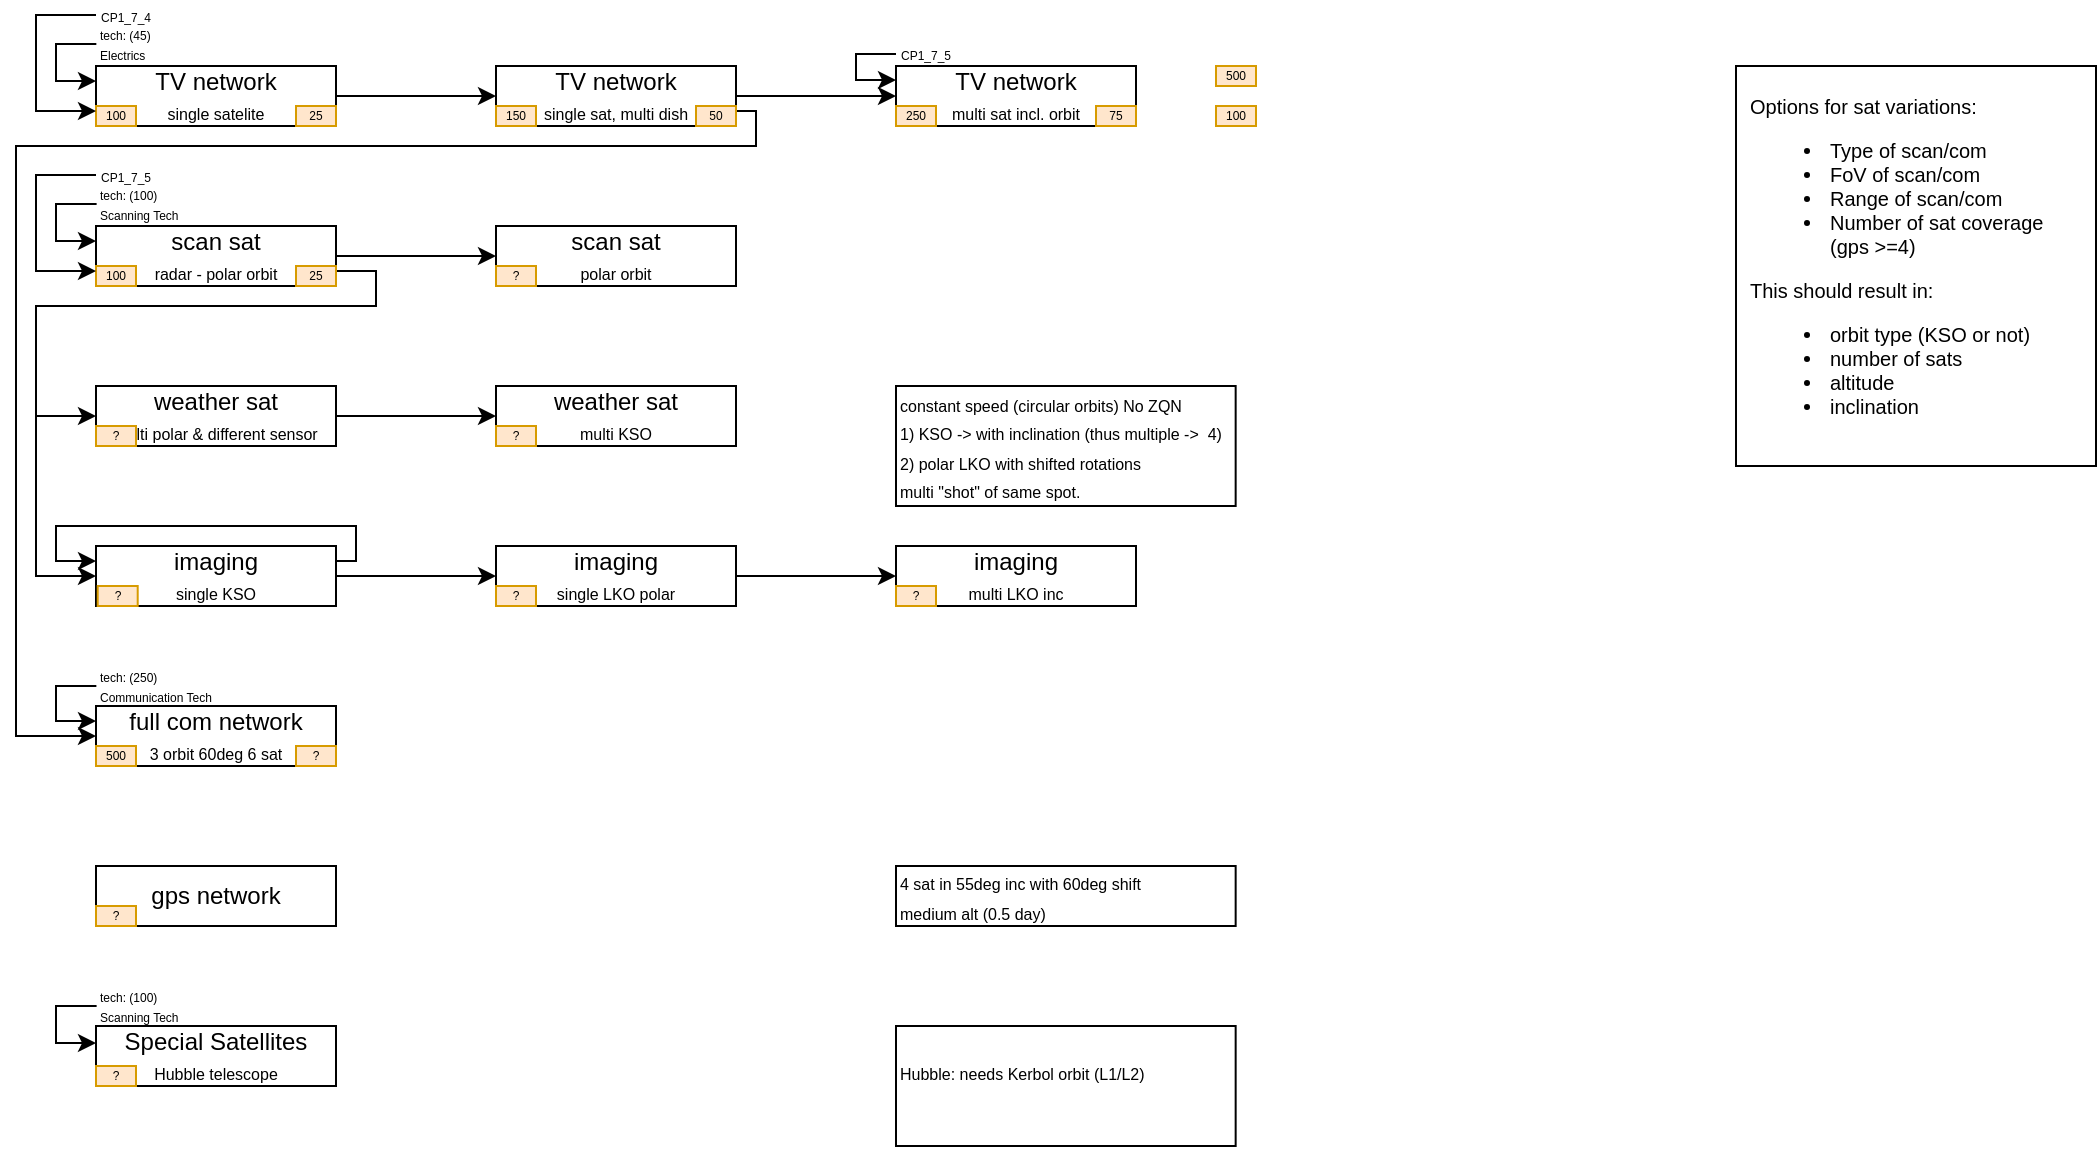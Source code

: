 <mxfile version="13.0.3" type="device"><diagram id="dKaR930RVBZZW666O1c-" name="Page-1"><mxGraphModel dx="677" dy="391" grid="1" gridSize="10" guides="1" tooltips="1" connect="1" arrows="1" fold="1" page="1" pageScale="1" pageWidth="1169" pageHeight="827" math="0" shadow="0"><root><mxCell id="0"/><mxCell id="1" parent="0"/><mxCell id="bdqnIoL9hRPAwE5wRtxN-8" value="full com network&lt;br style=&quot;font-size: 8px&quot;&gt;&lt;span style=&quot;font-size: 8px&quot;&gt;3 orbit 60deg 6 sat&lt;/span&gt;" style="rounded=0;whiteSpace=wrap;html=1;" parent="1" vertex="1"><mxGeometry x="80" y="360" width="120" height="30" as="geometry"/></mxCell><mxCell id="bdqnIoL9hRPAwE5wRtxN-10" value="500" style="text;html=1;strokeColor=#d79b00;fillColor=#ffe6cc;align=center;verticalAlign=middle;whiteSpace=wrap;rounded=0;fontSize=6;" parent="1" vertex="1"><mxGeometry x="80" y="380" width="20" height="10" as="geometry"/></mxCell><mxCell id="yBju1OGkTGAu8eKgPaJ1-31" value="" style="edgeStyle=orthogonalEdgeStyle;rounded=0;orthogonalLoop=1;jettySize=auto;html=1;" parent="1" source="bdqnIoL9hRPAwE5wRtxN-11" target="yBju1OGkTGAu8eKgPaJ1-22" edge="1"><mxGeometry relative="1" as="geometry"/></mxCell><mxCell id="wMlIlMGJ18sV57L_D5jF-19" style="edgeStyle=orthogonalEdgeStyle;rounded=0;orthogonalLoop=1;jettySize=auto;html=1;exitX=1;exitY=0.75;exitDx=0;exitDy=0;entryX=0;entryY=0.5;entryDx=0;entryDy=0;" parent="1" source="bdqnIoL9hRPAwE5wRtxN-11" target="bdqnIoL9hRPAwE5wRtxN-23" edge="1"><mxGeometry relative="1" as="geometry"><mxPoint x="70" y="220" as="targetPoint"/><Array as="points"><mxPoint x="220" y="143"/><mxPoint x="220" y="160"/><mxPoint x="50" y="160"/><mxPoint x="50" y="215"/></Array></mxGeometry></mxCell><mxCell id="bdqnIoL9hRPAwE5wRtxN-11" value="scan sat&lt;br style=&quot;font-size: 8px&quot;&gt;&lt;span style=&quot;font-size: 8px&quot;&gt;radar - polar orbit&lt;/span&gt;" style="rounded=0;whiteSpace=wrap;html=1;" parent="1" vertex="1"><mxGeometry x="80" y="120" width="120" height="30" as="geometry"/></mxCell><mxCell id="bdqnIoL9hRPAwE5wRtxN-13" value="100" style="text;html=1;strokeColor=#d79b00;fillColor=#ffe6cc;align=center;verticalAlign=middle;whiteSpace=wrap;rounded=0;fontSize=6;" parent="1" vertex="1"><mxGeometry x="80" y="140" width="20" height="10" as="geometry"/></mxCell><mxCell id="yBju1OGkTGAu8eKgPaJ1-29" value="" style="edgeStyle=orthogonalEdgeStyle;rounded=0;orthogonalLoop=1;jettySize=auto;html=1;" parent="1" source="bdqnIoL9hRPAwE5wRtxN-14" target="yBju1OGkTGAu8eKgPaJ1-25" edge="1"><mxGeometry relative="1" as="geometry"/></mxCell><mxCell id="bdqnIoL9hRPAwE5wRtxN-14" value="imaging&lt;br style=&quot;font-size: 8px&quot;&gt;&lt;span style=&quot;font-size: 8px&quot;&gt;single KSO&lt;/span&gt;" style="rounded=0;whiteSpace=wrap;html=1;" parent="1" vertex="1"><mxGeometry x="80" y="280" width="120" height="30" as="geometry"/></mxCell><mxCell id="bdqnIoL9hRPAwE5wRtxN-16" value="?" style="text;html=1;strokeColor=#d79b00;fillColor=#ffe6cc;align=center;verticalAlign=middle;whiteSpace=wrap;rounded=0;fontSize=6;" parent="1" vertex="1"><mxGeometry x="80.85" y="300" width="20" height="10" as="geometry"/></mxCell><mxCell id="yBju1OGkTGAu8eKgPaJ1-5" style="edgeStyle=orthogonalEdgeStyle;rounded=0;orthogonalLoop=1;jettySize=auto;html=1;exitX=1;exitY=0.5;exitDx=0;exitDy=0;entryX=0;entryY=0.5;entryDx=0;entryDy=0;" parent="1" source="bdqnIoL9hRPAwE5wRtxN-17" target="yBju1OGkTGAu8eKgPaJ1-2" edge="1"><mxGeometry relative="1" as="geometry"><mxPoint x="250" y="55.143" as="targetPoint"/></mxGeometry></mxCell><mxCell id="bdqnIoL9hRPAwE5wRtxN-17" value="TV network&lt;br&gt;&lt;span style=&quot;font-size: 8px&quot;&gt;single satelite&lt;/span&gt;" style="rounded=0;whiteSpace=wrap;html=1;" parent="1" vertex="1"><mxGeometry x="80" y="40" width="120" height="30" as="geometry"/></mxCell><mxCell id="bdqnIoL9hRPAwE5wRtxN-19" value="100" style="text;html=1;strokeColor=#d79b00;fillColor=#ffe6cc;align=center;verticalAlign=middle;whiteSpace=wrap;rounded=0;fontSize=6;" parent="1" vertex="1"><mxGeometry x="80" y="60" width="20" height="10" as="geometry"/></mxCell><mxCell id="bdqnIoL9hRPAwE5wRtxN-20" value="gps network&lt;br style=&quot;font-size: 8px&quot;&gt;" style="rounded=0;whiteSpace=wrap;html=1;" parent="1" vertex="1"><mxGeometry x="80" y="440" width="120" height="30" as="geometry"/></mxCell><mxCell id="bdqnIoL9hRPAwE5wRtxN-22" value="?" style="text;html=1;strokeColor=#d79b00;fillColor=#ffe6cc;align=center;verticalAlign=middle;whiteSpace=wrap;rounded=0;fontSize=6;" parent="1" vertex="1"><mxGeometry x="80" y="460" width="20" height="10" as="geometry"/></mxCell><mxCell id="yBju1OGkTGAu8eKgPaJ1-30" value="" style="edgeStyle=orthogonalEdgeStyle;rounded=0;orthogonalLoop=1;jettySize=auto;html=1;" parent="1" source="bdqnIoL9hRPAwE5wRtxN-23" target="yBju1OGkTGAu8eKgPaJ1-12" edge="1"><mxGeometry relative="1" as="geometry"/></mxCell><mxCell id="bdqnIoL9hRPAwE5wRtxN-23" value="weather sat&lt;br style=&quot;font-size: 8px&quot;&gt;&lt;span style=&quot;font-size: 8px&quot;&gt;multi polar &amp;amp; different sensor&lt;/span&gt;" style="rounded=0;whiteSpace=wrap;html=1;" parent="1" vertex="1"><mxGeometry x="80" y="200" width="120" height="30" as="geometry"/></mxCell><mxCell id="bdqnIoL9hRPAwE5wRtxN-25" value="?" style="text;html=1;strokeColor=#d79b00;fillColor=#ffe6cc;align=center;verticalAlign=middle;whiteSpace=wrap;rounded=0;fontSize=6;" parent="1" vertex="1"><mxGeometry x="80" y="220" width="20" height="10" as="geometry"/></mxCell><mxCell id="bdqnIoL9hRPAwE5wRtxN-26" value="Special Satellites&lt;br style=&quot;font-size: 8px&quot;&gt;&lt;span style=&quot;font-size: 8px&quot;&gt;Hubble telescope&lt;/span&gt;" style="rounded=0;whiteSpace=wrap;html=1;" parent="1" vertex="1"><mxGeometry x="80" y="520" width="120" height="30" as="geometry"/></mxCell><mxCell id="bdqnIoL9hRPAwE5wRtxN-28" value="?" style="text;html=1;strokeColor=#d79b00;fillColor=#ffe6cc;align=center;verticalAlign=middle;whiteSpace=wrap;rounded=0;fontSize=6;" parent="1" vertex="1"><mxGeometry x="80" y="540" width="20" height="10" as="geometry"/></mxCell><mxCell id="bdqnIoL9hRPAwE5wRtxN-29" value="&lt;font style=&quot;font-size: 10px&quot;&gt;Options for sat variations:&lt;br style=&quot;font-size: 10px&quot;&gt;&lt;/font&gt;&lt;ul style=&quot;font-size: 10px&quot;&gt;&lt;li style=&quot;font-size: 10px&quot;&gt;&lt;font style=&quot;font-size: 10px&quot;&gt;Type of scan/com&lt;/font&gt;&lt;/li&gt;&lt;li style=&quot;font-size: 10px&quot;&gt;FoV of scan/com&lt;/li&gt;&lt;li style=&quot;font-size: 10px&quot;&gt;Range of scan/com&lt;/li&gt;&lt;li style=&quot;font-size: 10px&quot;&gt;Number of sat coverage&lt;br&gt;(gps &amp;gt;=4)&lt;/li&gt;&lt;/ul&gt;&lt;div&gt;This should result in:&lt;/div&gt;&lt;div&gt;&lt;ul&gt;&lt;li&gt;orbit type (KSO or not)&lt;/li&gt;&lt;li&gt;number of sats&lt;/li&gt;&lt;li&gt;altitude&lt;/li&gt;&lt;li&gt;inclination&lt;/li&gt;&lt;/ul&gt;&lt;/div&gt;" style="rounded=0;whiteSpace=wrap;html=1;align=left;fontSize=10;spacingLeft=5;" parent="1" vertex="1"><mxGeometry x="900" y="40" width="180" height="200" as="geometry"/></mxCell><mxCell id="yBju1OGkTGAu8eKgPaJ1-11" style="edgeStyle=orthogonalEdgeStyle;rounded=0;orthogonalLoop=1;jettySize=auto;html=1;exitX=1;exitY=0.5;exitDx=0;exitDy=0;entryX=0;entryY=0.5;entryDx=0;entryDy=0;" parent="1" source="yBju1OGkTGAu8eKgPaJ1-2" target="yBju1OGkTGAu8eKgPaJ1-8" edge="1"><mxGeometry relative="1" as="geometry"/></mxCell><mxCell id="yBju1OGkTGAu8eKgPaJ1-2" value="TV network&lt;br&gt;&lt;span style=&quot;font-size: 8px&quot;&gt;single sat, multi dish&lt;/span&gt;" style="rounded=0;whiteSpace=wrap;html=1;" parent="1" vertex="1"><mxGeometry x="280" y="40" width="120" height="30" as="geometry"/></mxCell><mxCell id="yBju1OGkTGAu8eKgPaJ1-4" value="150" style="text;html=1;strokeColor=#d79b00;fillColor=#ffe6cc;align=center;verticalAlign=middle;whiteSpace=wrap;rounded=0;fontSize=6;" parent="1" vertex="1"><mxGeometry x="280" y="60" width="20" height="10" as="geometry"/></mxCell><mxCell id="wMlIlMGJ18sV57L_D5jF-14" style="edgeStyle=orthogonalEdgeStyle;rounded=0;orthogonalLoop=1;jettySize=auto;html=1;entryX=0;entryY=0.5;entryDx=0;entryDy=0;exitX=1;exitY=0.75;exitDx=0;exitDy=0;" parent="1" source="yBju1OGkTGAu8eKgPaJ1-2" target="bdqnIoL9hRPAwE5wRtxN-8" edge="1"><mxGeometry relative="1" as="geometry"><mxPoint x="70" y="295" as="targetPoint"/><Array as="points"><mxPoint x="410" y="63"/><mxPoint x="410" y="80"/><mxPoint x="40" y="80"/><mxPoint x="40" y="375"/></Array><mxPoint x="430" y="70" as="sourcePoint"/></mxGeometry></mxCell><mxCell id="yBju1OGkTGAu8eKgPaJ1-8" value="TV network&lt;br&gt;&lt;span style=&quot;font-size: 8px&quot;&gt;multi sat incl. orbit&lt;/span&gt;" style="rounded=0;whiteSpace=wrap;html=1;" parent="1" vertex="1"><mxGeometry x="480" y="40" width="120" height="30" as="geometry"/></mxCell><mxCell id="yBju1OGkTGAu8eKgPaJ1-10" value="250" style="text;html=1;strokeColor=#d79b00;fillColor=#ffe6cc;align=center;verticalAlign=middle;whiteSpace=wrap;rounded=0;fontSize=6;" parent="1" vertex="1"><mxGeometry x="480" y="60" width="20" height="10" as="geometry"/></mxCell><mxCell id="yBju1OGkTGAu8eKgPaJ1-12" value="weather sat&lt;br style=&quot;font-size: 8px&quot;&gt;&lt;span style=&quot;font-size: 8px&quot;&gt;multi KSO&lt;/span&gt;" style="rounded=0;whiteSpace=wrap;html=1;" parent="1" vertex="1"><mxGeometry x="280" y="200" width="120" height="30" as="geometry"/></mxCell><mxCell id="yBju1OGkTGAu8eKgPaJ1-14" value="?" style="text;html=1;strokeColor=#d79b00;fillColor=#ffe6cc;align=center;verticalAlign=middle;whiteSpace=wrap;rounded=0;fontSize=6;" parent="1" vertex="1"><mxGeometry x="280" y="220" width="20" height="10" as="geometry"/></mxCell><mxCell id="yBju1OGkTGAu8eKgPaJ1-15" value="&lt;font style=&quot;font-size: 8px ; line-height: 100%&quot;&gt;&lt;span&gt;constant speed (circular orbits)&amp;nbsp;&lt;/span&gt;&lt;span&gt;No ZQN&lt;br&gt;1) KSO -&amp;gt; with inclination (thus multiple -&amp;gt;&amp;nbsp; 4)&lt;br&gt;2) polar LKO with shifted rotations&lt;br&gt;multi &quot;shot&quot; of same spot.&lt;br&gt;&lt;/span&gt;&lt;/font&gt;" style="rounded=0;whiteSpace=wrap;html=1;align=left;" parent="1" vertex="1"><mxGeometry x="480" y="200" width="169.83" height="60" as="geometry"/></mxCell><mxCell id="yBju1OGkTGAu8eKgPaJ1-16" value="&lt;font style=&quot;font-size: 8px ; line-height: 100%&quot;&gt;&lt;span&gt;4 sat in 55deg inc with 60deg shift&lt;br&gt;medium alt (0.5 day)&lt;br&gt;&lt;/span&gt;&lt;/font&gt;" style="rounded=0;whiteSpace=wrap;html=1;align=left;" parent="1" vertex="1"><mxGeometry x="480" y="440" width="169.83" height="30" as="geometry"/></mxCell><mxCell id="yBju1OGkTGAu8eKgPaJ1-22" value="scan sat&lt;br style=&quot;font-size: 8px&quot;&gt;&lt;span style=&quot;font-size: 8px&quot;&gt;polar orbit&lt;/span&gt;" style="rounded=0;whiteSpace=wrap;html=1;" parent="1" vertex="1"><mxGeometry x="280" y="120" width="120" height="30" as="geometry"/></mxCell><mxCell id="yBju1OGkTGAu8eKgPaJ1-24" value="?" style="text;html=1;strokeColor=#d79b00;fillColor=#ffe6cc;align=center;verticalAlign=middle;whiteSpace=wrap;rounded=0;fontSize=6;" parent="1" vertex="1"><mxGeometry x="280" y="140" width="20" height="10" as="geometry"/></mxCell><mxCell id="wMlIlMGJ18sV57L_D5jF-25" style="edgeStyle=orthogonalEdgeStyle;rounded=0;orthogonalLoop=1;jettySize=auto;html=1;exitX=1;exitY=0.5;exitDx=0;exitDy=0;entryX=0;entryY=0.5;entryDx=0;entryDy=0;" parent="1" source="yBju1OGkTGAu8eKgPaJ1-25" target="wMlIlMGJ18sV57L_D5jF-23" edge="1"><mxGeometry relative="1" as="geometry"/></mxCell><mxCell id="yBju1OGkTGAu8eKgPaJ1-25" value="imaging&lt;br style=&quot;font-size: 8px&quot;&gt;&lt;span style=&quot;font-size: 8px&quot;&gt;single LKO polar&lt;/span&gt;" style="rounded=0;whiteSpace=wrap;html=1;" parent="1" vertex="1"><mxGeometry x="280" y="280" width="120" height="30" as="geometry"/></mxCell><mxCell id="yBju1OGkTGAu8eKgPaJ1-27" value="?" style="text;html=1;strokeColor=#d79b00;fillColor=#ffe6cc;align=center;verticalAlign=middle;whiteSpace=wrap;rounded=0;fontSize=6;" parent="1" vertex="1"><mxGeometry x="280" y="300" width="20" height="10" as="geometry"/></mxCell><mxCell id="wMlIlMGJ18sV57L_D5jF-1" value="25" style="text;html=1;strokeColor=#d79b00;fillColor=#ffe6cc;align=center;verticalAlign=middle;whiteSpace=wrap;rounded=0;fontSize=6;" parent="1" vertex="1"><mxGeometry x="180" y="60" width="20" height="10" as="geometry"/></mxCell><mxCell id="wMlIlMGJ18sV57L_D5jF-2" value="50" style="text;html=1;strokeColor=#d79b00;fillColor=#ffe6cc;align=center;verticalAlign=middle;whiteSpace=wrap;rounded=0;fontSize=6;" parent="1" vertex="1"><mxGeometry x="380" y="60" width="20" height="10" as="geometry"/></mxCell><mxCell id="wMlIlMGJ18sV57L_D5jF-3" value="75" style="text;html=1;strokeColor=#d79b00;fillColor=#ffe6cc;align=center;verticalAlign=middle;whiteSpace=wrap;rounded=0;fontSize=6;" parent="1" vertex="1"><mxGeometry x="580" y="60" width="20" height="10" as="geometry"/></mxCell><mxCell id="wMlIlMGJ18sV57L_D5jF-22" style="edgeStyle=orthogonalEdgeStyle;rounded=0;orthogonalLoop=1;jettySize=auto;html=1;exitX=1;exitY=0.25;exitDx=0;exitDy=0;entryX=0;entryY=0.5;entryDx=0;entryDy=0;" parent="1" source="wMlIlMGJ18sV57L_D5jF-7" target="bdqnIoL9hRPAwE5wRtxN-14" edge="1"><mxGeometry relative="1" as="geometry"><Array as="points"><mxPoint x="220" y="143"/><mxPoint x="220" y="160"/><mxPoint x="50" y="160"/><mxPoint x="50" y="295"/></Array></mxGeometry></mxCell><mxCell id="wMlIlMGJ18sV57L_D5jF-7" value="25" style="text;html=1;strokeColor=#d79b00;fillColor=#ffe6cc;align=center;verticalAlign=middle;whiteSpace=wrap;rounded=0;fontSize=6;" parent="1" vertex="1"><mxGeometry x="180" y="140" width="20" height="10" as="geometry"/></mxCell><mxCell id="wMlIlMGJ18sV57L_D5jF-8" value="?" style="text;html=1;strokeColor=#d79b00;fillColor=#ffe6cc;align=center;verticalAlign=middle;whiteSpace=wrap;rounded=0;fontSize=6;" parent="1" vertex="1"><mxGeometry x="180" y="380" width="20" height="10" as="geometry"/></mxCell><mxCell id="wMlIlMGJ18sV57L_D5jF-10" style="edgeStyle=orthogonalEdgeStyle;rounded=0;orthogonalLoop=1;jettySize=auto;html=1;exitX=0;exitY=0.5;exitDx=0;exitDy=0;entryX=0;entryY=0.25;entryDx=0;entryDy=0;" parent="1" source="wMlIlMGJ18sV57L_D5jF-11" target="bdqnIoL9hRPAwE5wRtxN-17" edge="1"><mxGeometry relative="1" as="geometry"><Array as="points"><mxPoint x="60" y="29"/><mxPoint x="60" y="48"/></Array><mxPoint x="70" y="48" as="targetPoint"/></mxGeometry></mxCell><mxCell id="wMlIlMGJ18sV57L_D5jF-11" value="&lt;font style=&quot;line-height: 100% ; font-size: 6px&quot;&gt;&lt;font style=&quot;font-size: 6px&quot;&gt;tech: (45)&lt;br&gt;&lt;/font&gt;Electrics&lt;br&gt;&lt;/font&gt;" style="text;html=1;align=left;verticalAlign=middle;whiteSpace=wrap;rounded=0;fontSize=8;spacing=2;" parent="1" vertex="1"><mxGeometry x="80.17" y="19" width="60.09" height="20" as="geometry"/></mxCell><mxCell id="wMlIlMGJ18sV57L_D5jF-13" style="edgeStyle=orthogonalEdgeStyle;rounded=0;orthogonalLoop=1;jettySize=auto;html=1;exitX=0;exitY=0.5;exitDx=0;exitDy=0;entryX=0;entryY=0.25;entryDx=0;entryDy=0;" parent="1" source="wMlIlMGJ18sV57L_D5jF-12" target="bdqnIoL9hRPAwE5wRtxN-11" edge="1"><mxGeometry relative="1" as="geometry"><mxPoint x="70" y="128" as="targetPoint"/><Array as="points"><mxPoint x="60" y="109"/><mxPoint x="60" y="128"/></Array></mxGeometry></mxCell><mxCell id="wMlIlMGJ18sV57L_D5jF-12" value="&lt;font style=&quot;line-height: 100% ; font-size: 6px&quot;&gt;&lt;font style=&quot;font-size: 6px&quot;&gt;tech: (100)&lt;br&gt;&lt;/font&gt;Scanning Tech&lt;br&gt;&lt;/font&gt;" style="text;html=1;align=left;verticalAlign=middle;whiteSpace=wrap;rounded=0;fontSize=8;spacing=2;" parent="1" vertex="1"><mxGeometry x="80.31" y="99" width="60.09" height="20" as="geometry"/></mxCell><mxCell id="wMlIlMGJ18sV57L_D5jF-15" style="edgeStyle=orthogonalEdgeStyle;rounded=0;orthogonalLoop=1;jettySize=auto;html=1;exitX=0;exitY=0.5;exitDx=0;exitDy=0;entryX=0;entryY=0.25;entryDx=0;entryDy=0;" parent="1" source="wMlIlMGJ18sV57L_D5jF-16" target="bdqnIoL9hRPAwE5wRtxN-8" edge="1"><mxGeometry relative="1" as="geometry"><mxPoint x="70" y="369" as="targetPoint"/><Array as="points"><mxPoint x="60" y="350"/><mxPoint x="60" y="368"/></Array></mxGeometry></mxCell><mxCell id="wMlIlMGJ18sV57L_D5jF-16" value="&lt;font style=&quot;line-height: 100% ; font-size: 6px&quot;&gt;&lt;font style=&quot;font-size: 6px&quot;&gt;tech: (250)&lt;br&gt;&lt;/font&gt;Communication Tech&lt;br&gt;&lt;/font&gt;" style="text;html=1;align=left;verticalAlign=middle;whiteSpace=wrap;rounded=0;fontSize=8;spacing=2;" parent="1" vertex="1"><mxGeometry x="80.17" y="340" width="60.09" height="20" as="geometry"/></mxCell><mxCell id="wMlIlMGJ18sV57L_D5jF-17" value="500" style="text;html=1;strokeColor=#d79b00;fillColor=#ffe6cc;align=center;verticalAlign=middle;whiteSpace=wrap;rounded=0;fontSize=6;" parent="1" vertex="1"><mxGeometry x="640" y="40" width="20" height="10" as="geometry"/></mxCell><mxCell id="wMlIlMGJ18sV57L_D5jF-18" value="100" style="text;html=1;strokeColor=#d79b00;fillColor=#ffe6cc;align=center;verticalAlign=middle;whiteSpace=wrap;rounded=0;fontSize=6;" parent="1" vertex="1"><mxGeometry x="640" y="60" width="20" height="10" as="geometry"/></mxCell><mxCell id="wMlIlMGJ18sV57L_D5jF-20" style="edgeStyle=orthogonalEdgeStyle;rounded=0;orthogonalLoop=1;jettySize=auto;html=1;exitX=0;exitY=0.5;exitDx=0;exitDy=0;entryX=0;entryY=0.25;entryDx=0;entryDy=0;" parent="1" source="wMlIlMGJ18sV57L_D5jF-21" edge="1"><mxGeometry relative="1" as="geometry"><mxPoint x="80" y="528.5" as="targetPoint"/><Array as="points"><mxPoint x="60" y="510"/><mxPoint x="60" y="529"/></Array></mxGeometry></mxCell><mxCell id="wMlIlMGJ18sV57L_D5jF-21" value="&lt;font style=&quot;line-height: 100% ; font-size: 6px&quot;&gt;&lt;font style=&quot;font-size: 6px&quot;&gt;tech: (100)&lt;br&gt;&lt;/font&gt;Scanning Tech&lt;br&gt;&lt;/font&gt;" style="text;html=1;align=left;verticalAlign=middle;whiteSpace=wrap;rounded=0;fontSize=8;spacing=2;" parent="1" vertex="1"><mxGeometry x="80.31" y="500" width="60.09" height="20" as="geometry"/></mxCell><mxCell id="wMlIlMGJ18sV57L_D5jF-23" value="imaging&lt;br style=&quot;font-size: 8px&quot;&gt;&lt;span style=&quot;font-size: 8px&quot;&gt;multi LKO inc&lt;/span&gt;" style="rounded=0;whiteSpace=wrap;html=1;" parent="1" vertex="1"><mxGeometry x="480" y="280" width="120" height="30" as="geometry"/></mxCell><mxCell id="wMlIlMGJ18sV57L_D5jF-24" value="?" style="text;html=1;strokeColor=#d79b00;fillColor=#ffe6cc;align=center;verticalAlign=middle;whiteSpace=wrap;rounded=0;fontSize=6;" parent="1" vertex="1"><mxGeometry x="480" y="300" width="20" height="10" as="geometry"/></mxCell><mxCell id="wMlIlMGJ18sV57L_D5jF-26" style="edgeStyle=orthogonalEdgeStyle;rounded=0;orthogonalLoop=1;jettySize=auto;html=1;exitX=1;exitY=0.25;exitDx=0;exitDy=0;entryX=0;entryY=0.25;entryDx=0;entryDy=0;" parent="1" source="bdqnIoL9hRPAwE5wRtxN-14" target="bdqnIoL9hRPAwE5wRtxN-14" edge="1"><mxGeometry relative="1" as="geometry"><Array as="points"><mxPoint x="210" y="288"/><mxPoint x="210" y="270"/><mxPoint x="60" y="270"/><mxPoint x="60" y="288"/></Array></mxGeometry></mxCell><mxCell id="QhKBEa-7UG4_fxhcu_Xz-2" style="edgeStyle=orthogonalEdgeStyle;rounded=0;orthogonalLoop=1;jettySize=auto;html=1;exitX=0;exitY=0.5;exitDx=0;exitDy=0;entryX=0;entryY=0.75;entryDx=0;entryDy=0;" edge="1" parent="1" source="QhKBEa-7UG4_fxhcu_Xz-1" target="bdqnIoL9hRPAwE5wRtxN-17"><mxGeometry relative="1" as="geometry"><mxPoint x="70" y="63" as="targetPoint"/><Array as="points"><mxPoint x="50" y="15"/><mxPoint x="50" y="62"/></Array></mxGeometry></mxCell><mxCell id="QhKBEa-7UG4_fxhcu_Xz-1" value="&lt;font style=&quot;font-size: 6px&quot;&gt;CP1_7_4&lt;/font&gt;" style="text;html=1;strokeColor=none;fillColor=none;align=center;verticalAlign=middle;whiteSpace=wrap;rounded=0;fontSize=8;" vertex="1" parent="1"><mxGeometry x="80" y="10" width="30" height="9" as="geometry"/></mxCell><mxCell id="QhKBEa-7UG4_fxhcu_Xz-4" style="edgeStyle=orthogonalEdgeStyle;rounded=0;orthogonalLoop=1;jettySize=auto;html=1;exitX=0;exitY=0.5;exitDx=0;exitDy=0;entryX=0;entryY=0.75;entryDx=0;entryDy=0;" edge="1" parent="1" source="QhKBEa-7UG4_fxhcu_Xz-3" target="bdqnIoL9hRPAwE5wRtxN-11"><mxGeometry relative="1" as="geometry"><mxPoint x="60" y="143" as="targetPoint"/><Array as="points"><mxPoint x="50" y="95"/><mxPoint x="50" y="143"/></Array></mxGeometry></mxCell><mxCell id="QhKBEa-7UG4_fxhcu_Xz-3" value="&lt;font style=&quot;font-size: 6px&quot;&gt;CP1_7_5&lt;/font&gt;" style="text;html=1;strokeColor=none;fillColor=none;align=center;verticalAlign=middle;whiteSpace=wrap;rounded=0;fontSize=8;" vertex="1" parent="1"><mxGeometry x="80" y="90" width="30" height="9" as="geometry"/></mxCell><mxCell id="QhKBEa-7UG4_fxhcu_Xz-6" style="edgeStyle=orthogonalEdgeStyle;rounded=0;orthogonalLoop=1;jettySize=auto;html=1;exitX=0;exitY=0.5;exitDx=0;exitDy=0;entryX=0;entryY=0.25;entryDx=0;entryDy=0;" edge="1" parent="1" source="QhKBEa-7UG4_fxhcu_Xz-5" target="yBju1OGkTGAu8eKgPaJ1-8"><mxGeometry relative="1" as="geometry"><mxPoint x="460" y="50" as="targetPoint"/><Array as="points"><mxPoint x="460" y="34"/><mxPoint x="460" y="47"/><mxPoint x="480" y="47"/></Array></mxGeometry></mxCell><mxCell id="QhKBEa-7UG4_fxhcu_Xz-5" value="&lt;font style=&quot;font-size: 6px&quot;&gt;CP1_7_5&lt;/font&gt;" style="text;html=1;strokeColor=none;fillColor=none;align=center;verticalAlign=middle;whiteSpace=wrap;rounded=0;fontSize=8;" vertex="1" parent="1"><mxGeometry x="480" y="29" width="30" height="10" as="geometry"/></mxCell><mxCell id="QhKBEa-7UG4_fxhcu_Xz-7" value="&lt;font style=&quot;font-size: 8px ; line-height: 100%&quot;&gt;&lt;span&gt;Hubble: needs Kerbol orbit (L1/L2)&lt;br&gt;&lt;br&gt;&lt;/span&gt;&lt;/font&gt;" style="rounded=0;whiteSpace=wrap;html=1;align=left;" vertex="1" parent="1"><mxGeometry x="480" y="520" width="169.83" height="60" as="geometry"/></mxCell></root></mxGraphModel></diagram></mxfile>